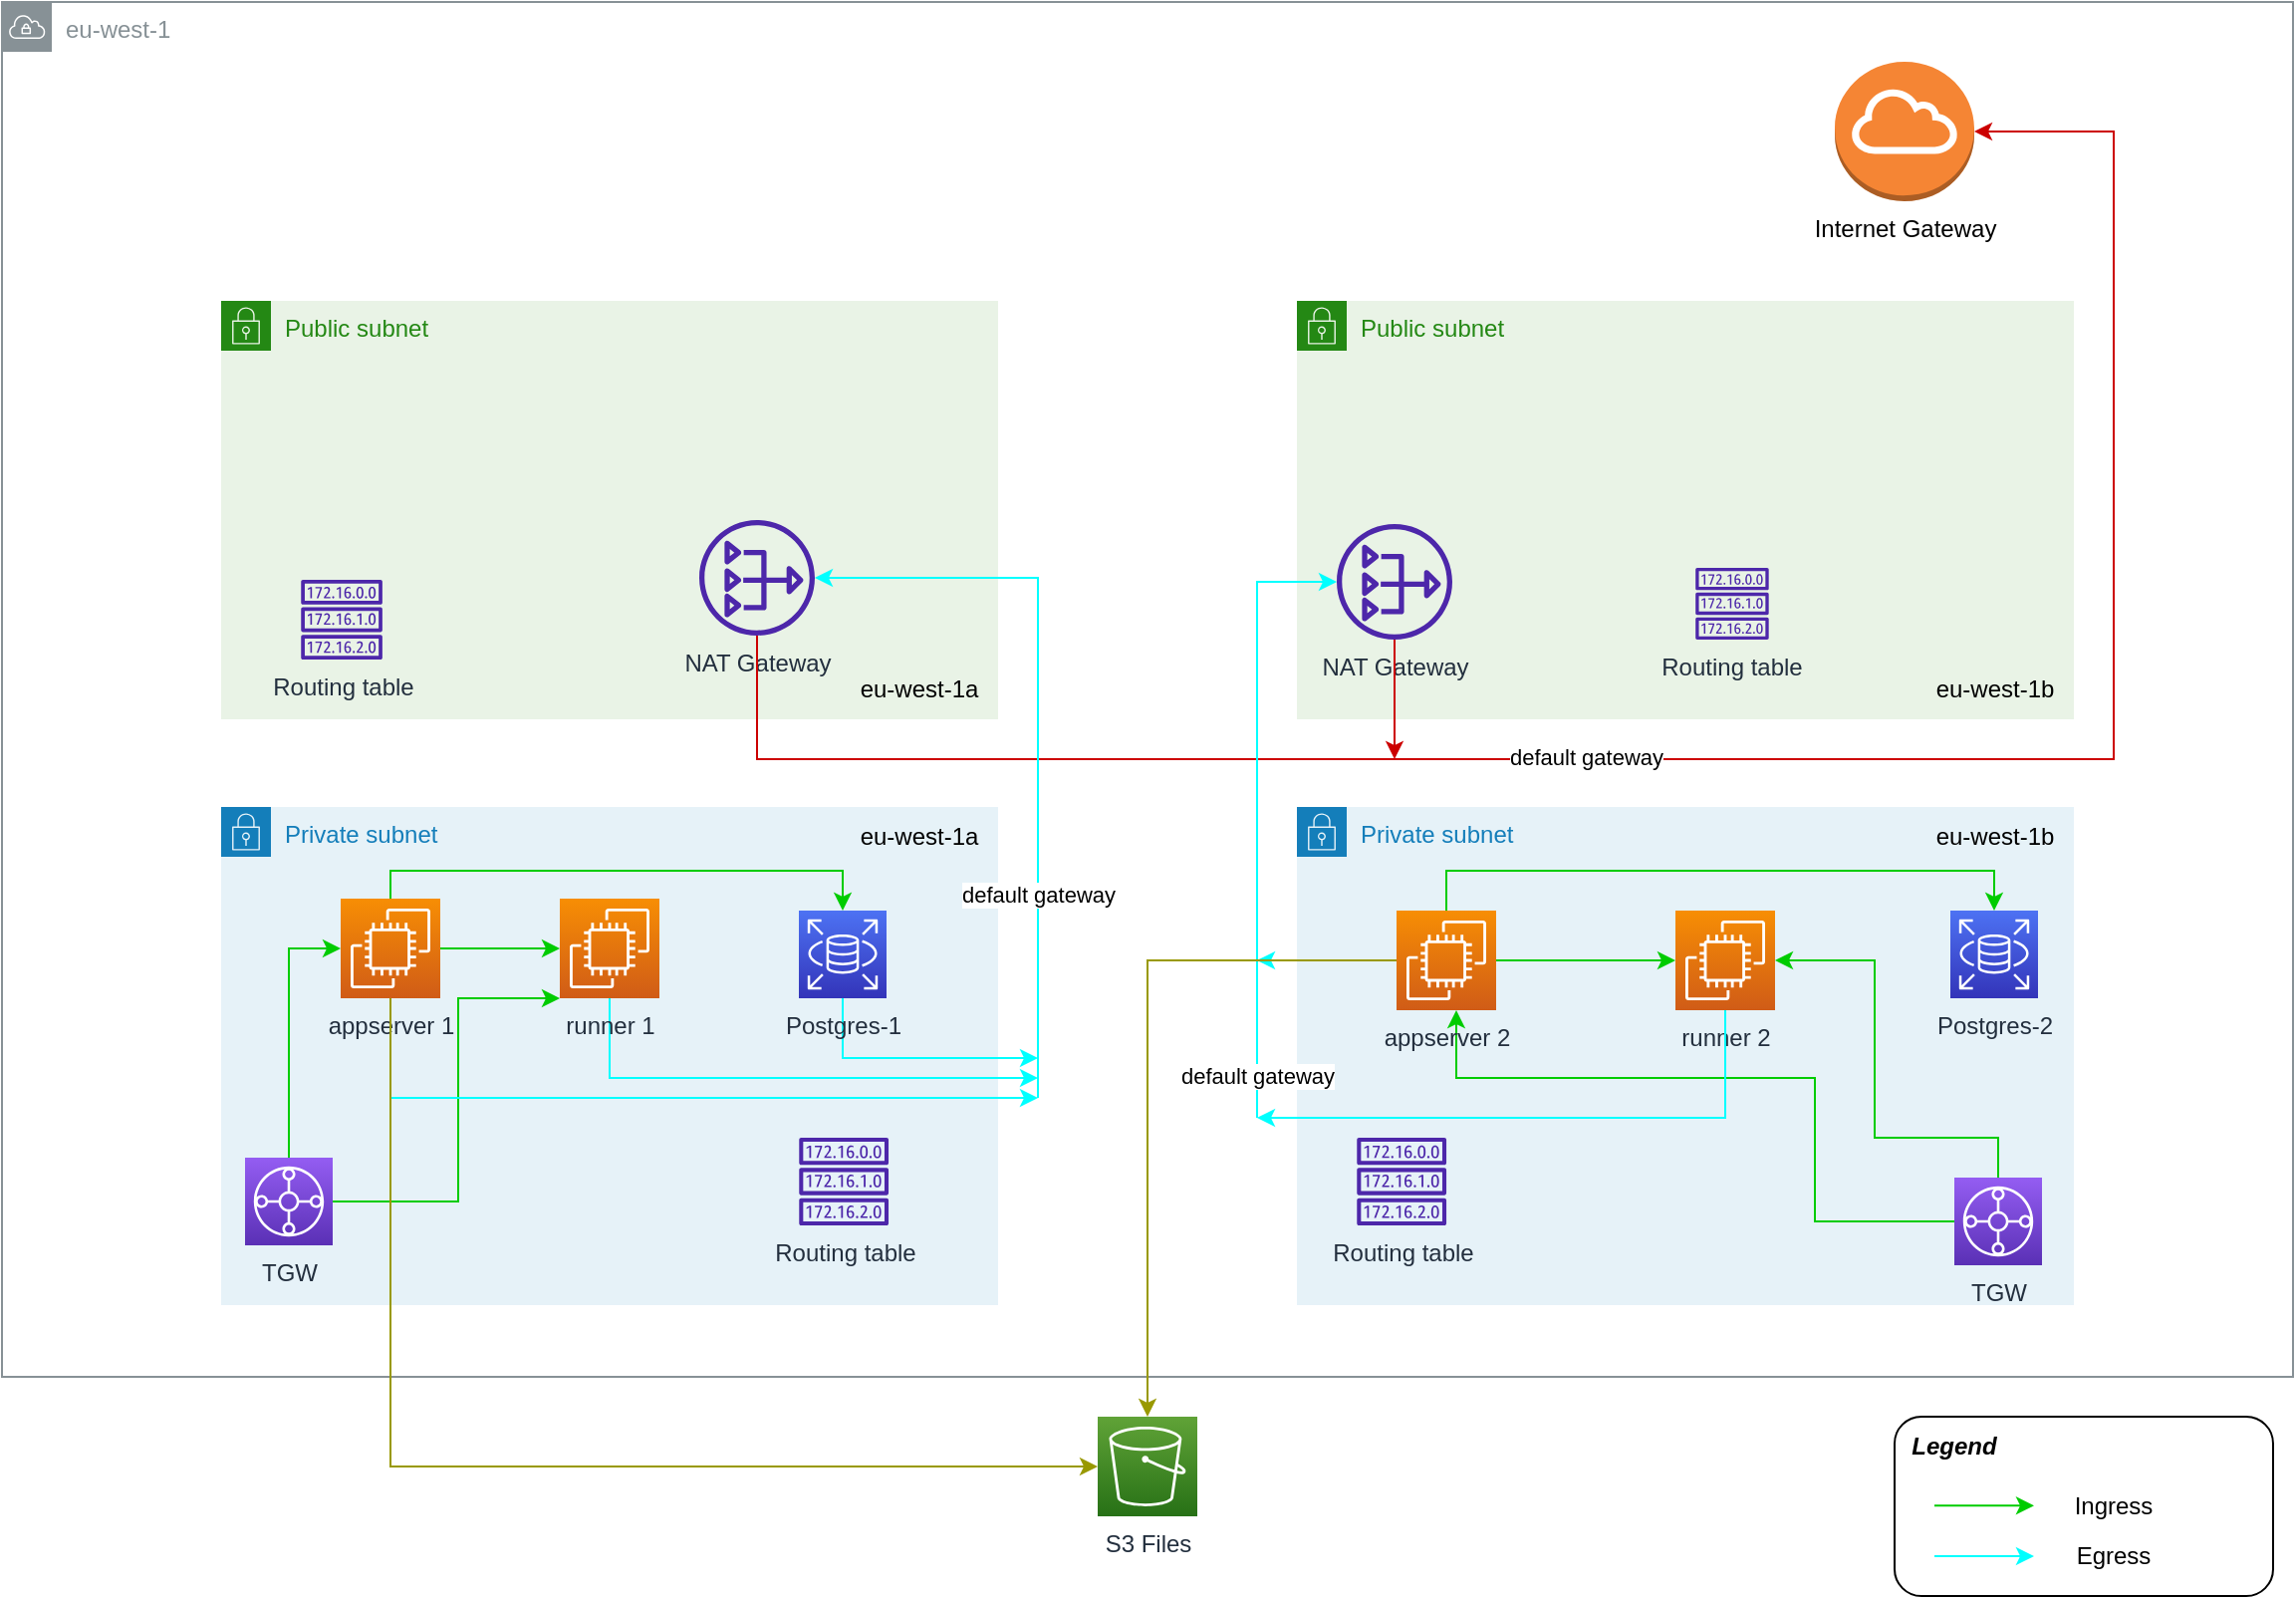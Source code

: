 <mxfile version="20.7.4" type="device"><diagram id="ghWnUvlWU0arlqfrSIHi" name="Page-1"><mxGraphModel dx="1242" dy="794" grid="1" gridSize="10" guides="1" tooltips="1" connect="1" arrows="1" fold="1" page="1" pageScale="1" pageWidth="1169" pageHeight="827" math="0" shadow="0"><root><mxCell id="0"/><mxCell id="1" parent="0"/><mxCell id="D5OkNVy11XL2HpN9e6aN-37" value="eu-west-1" style="sketch=0;outlineConnect=0;gradientColor=none;html=1;whiteSpace=wrap;fontSize=12;fontStyle=0;shape=mxgraph.aws4.group;grIcon=mxgraph.aws4.group_vpc;strokeColor=#879196;fillColor=none;verticalAlign=top;align=left;spacingLeft=30;fontColor=#879196;dashed=0;" vertex="1" parent="1"><mxGeometry x="10" y="10" width="1150" height="690" as="geometry"/></mxCell><mxCell id="D5OkNVy11XL2HpN9e6aN-8" value="" style="rounded=1;whiteSpace=wrap;html=1;" vertex="1" parent="1"><mxGeometry x="960" y="720" width="190" height="90" as="geometry"/></mxCell><mxCell id="NrUv7lXtAKgj76SITVcw-3" value="Public subnet" style="points=[[0,0],[0.25,0],[0.5,0],[0.75,0],[1,0],[1,0.25],[1,0.5],[1,0.75],[1,1],[0.75,1],[0.5,1],[0.25,1],[0,1],[0,0.75],[0,0.5],[0,0.25]];outlineConnect=0;gradientColor=none;html=1;whiteSpace=wrap;fontSize=12;fontStyle=0;container=1;pointerEvents=0;collapsible=0;recursiveResize=0;shape=mxgraph.aws4.group;grIcon=mxgraph.aws4.group_security_group;grStroke=0;strokeColor=#248814;fillColor=#E9F3E6;verticalAlign=top;align=left;spacingLeft=30;fontColor=#248814;dashed=0;" parent="1" vertex="1"><mxGeometry x="660" y="160" width="390" height="210" as="geometry"/></mxCell><mxCell id="NrUv7lXtAKgj76SITVcw-6" value="eu-west-1b" style="text;html=1;align=center;verticalAlign=middle;resizable=0;points=[];autosize=1;strokeColor=none;fillColor=none;" parent="NrUv7lXtAKgj76SITVcw-3" vertex="1"><mxGeometry x="310" y="180" width="80" height="30" as="geometry"/></mxCell><mxCell id="NrUv7lXtAKgj76SITVcw-12" value="NAT Gateway" style="sketch=0;outlineConnect=0;fontColor=#232F3E;gradientColor=none;fillColor=#4D27AA;strokeColor=none;dashed=0;verticalLabelPosition=bottom;verticalAlign=top;align=center;html=1;fontSize=12;fontStyle=0;aspect=fixed;pointerEvents=1;shape=mxgraph.aws4.nat_gateway;" parent="NrUv7lXtAKgj76SITVcw-3" vertex="1"><mxGeometry x="20" y="112" width="58" height="58" as="geometry"/></mxCell><mxCell id="NrUv7lXtAKgj76SITVcw-22" value="Routing table" style="sketch=0;outlineConnect=0;fontColor=#232F3E;gradientColor=none;fillColor=#4D27AA;strokeColor=none;dashed=0;verticalLabelPosition=bottom;verticalAlign=top;align=center;html=1;fontSize=12;fontStyle=0;aspect=fixed;pointerEvents=1;shape=mxgraph.aws4.route_table;" parent="NrUv7lXtAKgj76SITVcw-3" vertex="1"><mxGeometry x="200" y="134" width="36.95" height="36" as="geometry"/></mxCell><mxCell id="NrUv7lXtAKgj76SITVcw-4" value="Public subnet" style="points=[[0,0],[0.25,0],[0.5,0],[0.75,0],[1,0],[1,0.25],[1,0.5],[1,0.75],[1,1],[0.75,1],[0.5,1],[0.25,1],[0,1],[0,0.75],[0,0.5],[0,0.25]];outlineConnect=0;gradientColor=none;html=1;whiteSpace=wrap;fontSize=12;fontStyle=0;container=1;pointerEvents=0;collapsible=0;recursiveResize=0;shape=mxgraph.aws4.group;grIcon=mxgraph.aws4.group_security_group;grStroke=0;strokeColor=#248814;fillColor=#E9F3E6;verticalAlign=top;align=left;spacingLeft=30;fontColor=#248814;dashed=0;" parent="1" vertex="1"><mxGeometry x="120" y="160" width="390" height="210" as="geometry"/></mxCell><mxCell id="NrUv7lXtAKgj76SITVcw-5" value="eu-west-1a" style="text;html=1;align=center;verticalAlign=middle;resizable=0;points=[];autosize=1;strokeColor=none;fillColor=none;" parent="NrUv7lXtAKgj76SITVcw-4" vertex="1"><mxGeometry x="310" y="180" width="80" height="30" as="geometry"/></mxCell><mxCell id="NrUv7lXtAKgj76SITVcw-11" value="NAT Gateway" style="sketch=0;outlineConnect=0;fontColor=#232F3E;gradientColor=none;fillColor=#4D27AA;strokeColor=none;dashed=0;verticalLabelPosition=bottom;verticalAlign=top;align=center;html=1;fontSize=12;fontStyle=0;aspect=fixed;pointerEvents=1;shape=mxgraph.aws4.nat_gateway;" parent="NrUv7lXtAKgj76SITVcw-4" vertex="1"><mxGeometry x="240" y="110" width="58" height="58" as="geometry"/></mxCell><mxCell id="NrUv7lXtAKgj76SITVcw-21" value="Routing table" style="sketch=0;outlineConnect=0;fontColor=#232F3E;gradientColor=none;fillColor=#4D27AA;strokeColor=none;dashed=0;verticalLabelPosition=bottom;verticalAlign=top;align=center;html=1;fontSize=12;fontStyle=0;aspect=fixed;pointerEvents=1;shape=mxgraph.aws4.route_table;" parent="NrUv7lXtAKgj76SITVcw-4" vertex="1"><mxGeometry x="40" y="140" width="41.06" height="40" as="geometry"/></mxCell><mxCell id="NrUv7lXtAKgj76SITVcw-7" value="Private subnet" style="points=[[0,0],[0.25,0],[0.5,0],[0.75,0],[1,0],[1,0.25],[1,0.5],[1,0.75],[1,1],[0.75,1],[0.5,1],[0.25,1],[0,1],[0,0.75],[0,0.5],[0,0.25]];outlineConnect=0;gradientColor=none;html=1;whiteSpace=wrap;fontSize=12;fontStyle=0;container=1;pointerEvents=0;collapsible=0;recursiveResize=0;shape=mxgraph.aws4.group;grIcon=mxgraph.aws4.group_security_group;grStroke=0;strokeColor=#147EBA;fillColor=#E6F2F8;verticalAlign=top;align=left;spacingLeft=30;fontColor=#147EBA;dashed=0;" parent="1" vertex="1"><mxGeometry x="120" y="414" width="390" height="250" as="geometry"/></mxCell><mxCell id="NrUv7lXtAKgj76SITVcw-8" value="eu-west-1a" style="text;html=1;align=center;verticalAlign=middle;resizable=0;points=[];autosize=1;strokeColor=none;fillColor=none;" parent="NrUv7lXtAKgj76SITVcw-7" vertex="1"><mxGeometry x="310" width="80" height="30" as="geometry"/></mxCell><mxCell id="D5OkNVy11XL2HpN9e6aN-5" style="edgeStyle=orthogonalEdgeStyle;rounded=0;orthogonalLoop=1;jettySize=auto;html=1;entryX=0;entryY=0.5;entryDx=0;entryDy=0;entryPerimeter=0;strokeColor=#00CC00;" edge="1" parent="NrUv7lXtAKgj76SITVcw-7" source="NrUv7lXtAKgj76SITVcw-13" target="D5OkNVy11XL2HpN9e6aN-1"><mxGeometry relative="1" as="geometry"><Array as="points"><mxPoint x="34" y="71"/></Array></mxGeometry></mxCell><mxCell id="D5OkNVy11XL2HpN9e6aN-13" style="edgeStyle=orthogonalEdgeStyle;rounded=0;orthogonalLoop=1;jettySize=auto;html=1;entryX=0;entryY=1;entryDx=0;entryDy=0;entryPerimeter=0;strokeColor=#00CC00;" edge="1" parent="NrUv7lXtAKgj76SITVcw-7" source="NrUv7lXtAKgj76SITVcw-13" target="D5OkNVy11XL2HpN9e6aN-2"><mxGeometry relative="1" as="geometry"><Array as="points"><mxPoint x="119" y="198"/><mxPoint x="119" y="96"/></Array></mxGeometry></mxCell><mxCell id="NrUv7lXtAKgj76SITVcw-13" value="TGW" style="sketch=0;points=[[0,0,0],[0.25,0,0],[0.5,0,0],[0.75,0,0],[1,0,0],[0,1,0],[0.25,1,0],[0.5,1,0],[0.75,1,0],[1,1,0],[0,0.25,0],[0,0.5,0],[0,0.75,0],[1,0.25,0],[1,0.5,0],[1,0.75,0]];outlineConnect=0;fontColor=#232F3E;gradientColor=#945DF2;gradientDirection=north;fillColor=#5A30B5;strokeColor=#ffffff;dashed=0;verticalLabelPosition=bottom;verticalAlign=top;align=center;html=1;fontSize=12;fontStyle=0;aspect=fixed;shape=mxgraph.aws4.resourceIcon;resIcon=mxgraph.aws4.transit_gateway;" parent="NrUv7lXtAKgj76SITVcw-7" vertex="1"><mxGeometry x="12" y="176" width="44" height="44" as="geometry"/></mxCell><mxCell id="NrUv7lXtAKgj76SITVcw-19" value="Routing table" style="sketch=0;outlineConnect=0;fontColor=#232F3E;gradientColor=none;fillColor=#4D27AA;strokeColor=none;dashed=0;verticalLabelPosition=bottom;verticalAlign=top;align=center;html=1;fontSize=12;fontStyle=0;aspect=fixed;pointerEvents=1;shape=mxgraph.aws4.route_table;" parent="NrUv7lXtAKgj76SITVcw-7" vertex="1"><mxGeometry x="290" y="166" width="45.16" height="44" as="geometry"/></mxCell><mxCell id="D5OkNVy11XL2HpN9e6aN-18" style="edgeStyle=orthogonalEdgeStyle;rounded=0;orthogonalLoop=1;jettySize=auto;html=1;exitX=0.5;exitY=1;exitDx=0;exitDy=0;exitPerimeter=0;strokeColor=#00FFFF;" edge="1" parent="NrUv7lXtAKgj76SITVcw-7" source="sYDybeP76SaTH93qECxK-1"><mxGeometry relative="1" as="geometry"><mxPoint x="410" y="126" as="targetPoint"/><Array as="points"><mxPoint x="312" y="126"/><mxPoint x="410" y="126"/></Array></mxGeometry></mxCell><mxCell id="sYDybeP76SaTH93qECxK-1" value="Postgres-1" style="sketch=0;points=[[0,0,0],[0.25,0,0],[0.5,0,0],[0.75,0,0],[1,0,0],[0,1,0],[0.25,1,0],[0.5,1,0],[0.75,1,0],[1,1,0],[0,0.25,0],[0,0.5,0],[0,0.75,0],[1,0.25,0],[1,0.5,0],[1,0.75,0]];outlineConnect=0;fontColor=#232F3E;gradientColor=#4D72F3;gradientDirection=north;fillColor=#3334B9;strokeColor=#ffffff;dashed=0;verticalLabelPosition=bottom;verticalAlign=top;align=center;html=1;fontSize=12;fontStyle=0;aspect=fixed;shape=mxgraph.aws4.resourceIcon;resIcon=mxgraph.aws4.rds;" parent="NrUv7lXtAKgj76SITVcw-7" vertex="1"><mxGeometry x="290" y="52" width="44" height="44" as="geometry"/></mxCell><mxCell id="D5OkNVy11XL2HpN9e6aN-14" style="edgeStyle=orthogonalEdgeStyle;rounded=0;orthogonalLoop=1;jettySize=auto;html=1;entryX=0;entryY=0.5;entryDx=0;entryDy=0;entryPerimeter=0;strokeColor=#00CC00;" edge="1" parent="NrUv7lXtAKgj76SITVcw-7" source="D5OkNVy11XL2HpN9e6aN-1" target="D5OkNVy11XL2HpN9e6aN-2"><mxGeometry relative="1" as="geometry"/></mxCell><mxCell id="D5OkNVy11XL2HpN9e6aN-15" style="edgeStyle=orthogonalEdgeStyle;rounded=0;orthogonalLoop=1;jettySize=auto;html=1;entryX=0.5;entryY=0;entryDx=0;entryDy=0;entryPerimeter=0;strokeColor=#00CC00;" edge="1" parent="NrUv7lXtAKgj76SITVcw-7" source="D5OkNVy11XL2HpN9e6aN-1" target="sYDybeP76SaTH93qECxK-1"><mxGeometry relative="1" as="geometry"><Array as="points"><mxPoint x="85" y="32"/><mxPoint x="312" y="32"/></Array></mxGeometry></mxCell><mxCell id="D5OkNVy11XL2HpN9e6aN-16" style="edgeStyle=orthogonalEdgeStyle;rounded=0;orthogonalLoop=1;jettySize=auto;html=1;strokeColor=#00FFFF;" edge="1" parent="NrUv7lXtAKgj76SITVcw-7" source="D5OkNVy11XL2HpN9e6aN-1"><mxGeometry relative="1" as="geometry"><mxPoint x="410" y="146" as="targetPoint"/><Array as="points"><mxPoint x="85" y="146"/><mxPoint x="316" y="146"/></Array></mxGeometry></mxCell><mxCell id="D5OkNVy11XL2HpN9e6aN-1" value="appserver 1" style="sketch=0;points=[[0,0,0],[0.25,0,0],[0.5,0,0],[0.75,0,0],[1,0,0],[0,1,0],[0.25,1,0],[0.5,1,0],[0.75,1,0],[1,1,0],[0,0.25,0],[0,0.5,0],[0,0.75,0],[1,0.25,0],[1,0.5,0],[1,0.75,0]];outlineConnect=0;fontColor=#232F3E;gradientColor=#F78E04;gradientDirection=north;fillColor=#D05C17;strokeColor=#ffffff;dashed=0;verticalLabelPosition=bottom;verticalAlign=top;align=center;html=1;fontSize=12;fontStyle=0;aspect=fixed;shape=mxgraph.aws4.resourceIcon;resIcon=mxgraph.aws4.ec2;" vertex="1" parent="NrUv7lXtAKgj76SITVcw-7"><mxGeometry x="60" y="46" width="50" height="50" as="geometry"/></mxCell><mxCell id="D5OkNVy11XL2HpN9e6aN-17" style="edgeStyle=orthogonalEdgeStyle;rounded=0;orthogonalLoop=1;jettySize=auto;html=1;strokeColor=#00FFFF;" edge="1" parent="NrUv7lXtAKgj76SITVcw-7" source="D5OkNVy11XL2HpN9e6aN-2"><mxGeometry relative="1" as="geometry"><mxPoint x="410" y="136" as="targetPoint"/><Array as="points"><mxPoint x="195" y="136"/><mxPoint x="316" y="136"/></Array></mxGeometry></mxCell><mxCell id="D5OkNVy11XL2HpN9e6aN-2" value="runner 1" style="sketch=0;points=[[0,0,0],[0.25,0,0],[0.5,0,0],[0.75,0,0],[1,0,0],[0,1,0],[0.25,1,0],[0.5,1,0],[0.75,1,0],[1,1,0],[0,0.25,0],[0,0.5,0],[0,0.75,0],[1,0.25,0],[1,0.5,0],[1,0.75,0]];outlineConnect=0;fontColor=#232F3E;gradientColor=#F78E04;gradientDirection=north;fillColor=#D05C17;strokeColor=#ffffff;dashed=0;verticalLabelPosition=bottom;verticalAlign=top;align=center;html=1;fontSize=12;fontStyle=0;aspect=fixed;shape=mxgraph.aws4.resourceIcon;resIcon=mxgraph.aws4.ec2;" vertex="1" parent="NrUv7lXtAKgj76SITVcw-7"><mxGeometry x="170" y="46" width="50" height="50" as="geometry"/></mxCell><mxCell id="NrUv7lXtAKgj76SITVcw-9" value="Private subnet" style="points=[[0,0],[0.25,0],[0.5,0],[0.75,0],[1,0],[1,0.25],[1,0.5],[1,0.75],[1,1],[0.75,1],[0.5,1],[0.25,1],[0,1],[0,0.75],[0,0.5],[0,0.25]];outlineConnect=0;gradientColor=none;html=1;whiteSpace=wrap;fontSize=12;fontStyle=0;container=1;pointerEvents=0;collapsible=0;recursiveResize=0;shape=mxgraph.aws4.group;grIcon=mxgraph.aws4.group_security_group;grStroke=0;strokeColor=#147EBA;fillColor=#E6F2F8;verticalAlign=top;align=left;spacingLeft=30;fontColor=#147EBA;dashed=0;" parent="1" vertex="1"><mxGeometry x="660" y="414" width="390" height="250" as="geometry"/></mxCell><mxCell id="NrUv7lXtAKgj76SITVcw-10" value="eu-west-1b" style="text;html=1;align=center;verticalAlign=middle;resizable=0;points=[];autosize=1;strokeColor=none;fillColor=none;" parent="NrUv7lXtAKgj76SITVcw-9" vertex="1"><mxGeometry x="310" width="80" height="30" as="geometry"/></mxCell><mxCell id="D5OkNVy11XL2HpN9e6aN-19" style="edgeStyle=orthogonalEdgeStyle;rounded=0;orthogonalLoop=1;jettySize=auto;html=1;strokeColor=#00CC00;exitX=0;exitY=0.5;exitDx=0;exitDy=0;exitPerimeter=0;" edge="1" parent="NrUv7lXtAKgj76SITVcw-9" source="D5OkNVy11XL2HpN9e6aN-29" target="D5OkNVy11XL2HpN9e6aN-3"><mxGeometry relative="1" as="geometry"><mxPoint x="340" y="195" as="sourcePoint"/><Array as="points"><mxPoint x="260" y="208"/><mxPoint x="260" y="136"/><mxPoint x="80" y="136"/></Array></mxGeometry></mxCell><mxCell id="D5OkNVy11XL2HpN9e6aN-20" style="edgeStyle=orthogonalEdgeStyle;rounded=0;orthogonalLoop=1;jettySize=auto;html=1;strokeColor=#00CC00;" edge="1" parent="NrUv7lXtAKgj76SITVcw-9" source="D5OkNVy11XL2HpN9e6aN-29" target="D5OkNVy11XL2HpN9e6aN-4"><mxGeometry relative="1" as="geometry"><mxPoint x="340" y="195" as="sourcePoint"/><Array as="points"><mxPoint x="352" y="166"/><mxPoint x="290" y="166"/><mxPoint x="290" y="77"/></Array></mxGeometry></mxCell><mxCell id="NrUv7lXtAKgj76SITVcw-20" value="Routing table" style="sketch=0;outlineConnect=0;fontColor=#232F3E;gradientColor=none;fillColor=#4D27AA;strokeColor=none;dashed=0;verticalLabelPosition=bottom;verticalAlign=top;align=center;html=1;fontSize=12;fontStyle=0;aspect=fixed;pointerEvents=1;shape=mxgraph.aws4.route_table;" parent="NrUv7lXtAKgj76SITVcw-9" vertex="1"><mxGeometry x="30" y="166" width="45.16" height="44" as="geometry"/></mxCell><mxCell id="sYDybeP76SaTH93qECxK-2" value="Postgres-2" style="sketch=0;points=[[0,0,0],[0.25,0,0],[0.5,0,0],[0.75,0,0],[1,0,0],[0,1,0],[0.25,1,0],[0.5,1,0],[0.75,1,0],[1,1,0],[0,0.25,0],[0,0.5,0],[0,0.75,0],[1,0.25,0],[1,0.5,0],[1,0.75,0]];outlineConnect=0;fontColor=#232F3E;gradientColor=#4D72F3;gradientDirection=north;fillColor=#3334B9;strokeColor=#ffffff;dashed=0;verticalLabelPosition=bottom;verticalAlign=top;align=center;html=1;fontSize=12;fontStyle=0;aspect=fixed;shape=mxgraph.aws4.resourceIcon;resIcon=mxgraph.aws4.rds;" parent="NrUv7lXtAKgj76SITVcw-9" vertex="1"><mxGeometry x="328" y="52" width="44" height="44" as="geometry"/></mxCell><mxCell id="D5OkNVy11XL2HpN9e6aN-21" style="edgeStyle=orthogonalEdgeStyle;rounded=0;orthogonalLoop=1;jettySize=auto;html=1;entryX=0.5;entryY=0;entryDx=0;entryDy=0;entryPerimeter=0;strokeColor=#00CC00;" edge="1" parent="NrUv7lXtAKgj76SITVcw-9" source="D5OkNVy11XL2HpN9e6aN-3" target="sYDybeP76SaTH93qECxK-2"><mxGeometry relative="1" as="geometry"><Array as="points"><mxPoint x="75" y="32"/><mxPoint x="350" y="32"/></Array></mxGeometry></mxCell><mxCell id="D5OkNVy11XL2HpN9e6aN-23" style="edgeStyle=orthogonalEdgeStyle;rounded=0;orthogonalLoop=1;jettySize=auto;html=1;entryX=0;entryY=0.5;entryDx=0;entryDy=0;entryPerimeter=0;strokeColor=#00CC00;" edge="1" parent="NrUv7lXtAKgj76SITVcw-9" source="D5OkNVy11XL2HpN9e6aN-3" target="D5OkNVy11XL2HpN9e6aN-4"><mxGeometry relative="1" as="geometry"/></mxCell><mxCell id="D5OkNVy11XL2HpN9e6aN-3" value="appserver 2" style="sketch=0;points=[[0,0,0],[0.25,0,0],[0.5,0,0],[0.75,0,0],[1,0,0],[0,1,0],[0.25,1,0],[0.5,1,0],[0.75,1,0],[1,1,0],[0,0.25,0],[0,0.5,0],[0,0.75,0],[1,0.25,0],[1,0.5,0],[1,0.75,0]];outlineConnect=0;fontColor=#232F3E;gradientColor=#F78E04;gradientDirection=north;fillColor=#D05C17;strokeColor=#ffffff;dashed=0;verticalLabelPosition=bottom;verticalAlign=top;align=center;html=1;fontSize=12;fontStyle=0;aspect=fixed;shape=mxgraph.aws4.resourceIcon;resIcon=mxgraph.aws4.ec2;" vertex="1" parent="NrUv7lXtAKgj76SITVcw-9"><mxGeometry x="50" y="52" width="50" height="50" as="geometry"/></mxCell><mxCell id="D5OkNVy11XL2HpN9e6aN-4" value="runner 2" style="sketch=0;points=[[0,0,0],[0.25,0,0],[0.5,0,0],[0.75,0,0],[1,0,0],[0,1,0],[0.25,1,0],[0.5,1,0],[0.75,1,0],[1,1,0],[0,0.25,0],[0,0.5,0],[0,0.75,0],[1,0.25,0],[1,0.5,0],[1,0.75,0]];outlineConnect=0;fontColor=#232F3E;gradientColor=#F78E04;gradientDirection=north;fillColor=#D05C17;strokeColor=#ffffff;dashed=0;verticalLabelPosition=bottom;verticalAlign=top;align=center;html=1;fontSize=12;fontStyle=0;aspect=fixed;shape=mxgraph.aws4.resourceIcon;resIcon=mxgraph.aws4.ec2;" vertex="1" parent="NrUv7lXtAKgj76SITVcw-9"><mxGeometry x="190" y="52" width="50" height="50" as="geometry"/></mxCell><mxCell id="D5OkNVy11XL2HpN9e6aN-29" value="TGW" style="sketch=0;points=[[0,0,0],[0.25,0,0],[0.5,0,0],[0.75,0,0],[1,0,0],[0,1,0],[0.25,1,0],[0.5,1,0],[0.75,1,0],[1,1,0],[0,0.25,0],[0,0.5,0],[0,0.75,0],[1,0.25,0],[1,0.5,0],[1,0.75,0]];outlineConnect=0;fontColor=#232F3E;gradientColor=#945DF2;gradientDirection=north;fillColor=#5A30B5;strokeColor=#ffffff;dashed=0;verticalLabelPosition=bottom;verticalAlign=top;align=center;html=1;fontSize=12;fontStyle=0;aspect=fixed;shape=mxgraph.aws4.resourceIcon;resIcon=mxgraph.aws4.transit_gateway;" vertex="1" parent="NrUv7lXtAKgj76SITVcw-9"><mxGeometry x="330" y="186" width="44" height="44" as="geometry"/></mxCell><mxCell id="NrUv7lXtAKgj76SITVcw-15" value="Internet Gateway" style="outlineConnect=0;dashed=0;verticalLabelPosition=bottom;verticalAlign=top;align=center;html=1;shape=mxgraph.aws3.internet_gateway;fillColor=#F58534;gradientColor=none;" parent="1" vertex="1"><mxGeometry x="930" y="40" width="70" height="70" as="geometry"/></mxCell><mxCell id="NrUv7lXtAKgj76SITVcw-23" style="edgeStyle=orthogonalEdgeStyle;rounded=0;orthogonalLoop=1;jettySize=auto;html=1;entryX=1;entryY=0.5;entryDx=0;entryDy=0;entryPerimeter=0;strokeColor=#CC0000;" parent="1" source="NrUv7lXtAKgj76SITVcw-11" target="NrUv7lXtAKgj76SITVcw-15" edge="1"><mxGeometry relative="1" as="geometry"><Array as="points"><mxPoint x="389" y="390"/><mxPoint x="1070" y="390"/><mxPoint x="1070" y="75"/></Array></mxGeometry></mxCell><mxCell id="NrUv7lXtAKgj76SITVcw-24" value="default gateway" style="edgeLabel;html=1;align=center;verticalAlign=middle;resizable=0;points=[];" parent="NrUv7lXtAKgj76SITVcw-23" vertex="1" connectable="0"><mxGeometry x="-0.401" y="1" relative="1" as="geometry"><mxPoint x="140" as="offset"/></mxGeometry></mxCell><mxCell id="NrUv7lXtAKgj76SITVcw-26" style="edgeStyle=orthogonalEdgeStyle;rounded=0;orthogonalLoop=1;jettySize=auto;html=1;strokeColor=#00FFFF;" parent="1" target="NrUv7lXtAKgj76SITVcw-11" edge="1"><mxGeometry relative="1" as="geometry"><Array as="points"><mxPoint x="530" y="299"/></Array><mxPoint x="530" y="560" as="sourcePoint"/></mxGeometry></mxCell><mxCell id="NrUv7lXtAKgj76SITVcw-29" value="default gateway" style="edgeLabel;html=1;align=center;verticalAlign=middle;resizable=0;points=[];" parent="NrUv7lXtAKgj76SITVcw-26" vertex="1" connectable="0"><mxGeometry x="-0.202" y="-2" relative="1" as="geometry"><mxPoint x="-2" y="47" as="offset"/></mxGeometry></mxCell><mxCell id="NrUv7lXtAKgj76SITVcw-27" style="edgeStyle=orthogonalEdgeStyle;rounded=0;orthogonalLoop=1;jettySize=auto;html=1;strokeColor=#00FFFF;" parent="1" target="NrUv7lXtAKgj76SITVcw-12" edge="1"><mxGeometry relative="1" as="geometry"><Array as="points"><mxPoint x="640" y="301"/></Array><mxPoint x="640" y="570" as="sourcePoint"/></mxGeometry></mxCell><mxCell id="NrUv7lXtAKgj76SITVcw-28" value="default gateway" style="edgeLabel;html=1;align=center;verticalAlign=middle;resizable=0;points=[];" parent="NrUv7lXtAKgj76SITVcw-27" vertex="1" connectable="0"><mxGeometry x="-0.288" y="-2" relative="1" as="geometry"><mxPoint x="-2" y="89" as="offset"/></mxGeometry></mxCell><mxCell id="sYDybeP76SaTH93qECxK-3" value="S3 Files" style="sketch=0;points=[[0,0,0],[0.25,0,0],[0.5,0,0],[0.75,0,0],[1,0,0],[0,1,0],[0.25,1,0],[0.5,1,0],[0.75,1,0],[1,1,0],[0,0.25,0],[0,0.5,0],[0,0.75,0],[1,0.25,0],[1,0.5,0],[1,0.75,0]];outlineConnect=0;fontColor=#232F3E;gradientColor=#60A337;gradientDirection=north;fillColor=#277116;strokeColor=#ffffff;dashed=0;verticalLabelPosition=bottom;verticalAlign=top;align=center;html=1;fontSize=12;fontStyle=0;aspect=fixed;shape=mxgraph.aws4.resourceIcon;resIcon=mxgraph.aws4.s3;" parent="1" vertex="1"><mxGeometry x="560" y="720" width="50" height="50" as="geometry"/></mxCell><mxCell id="D5OkNVy11XL2HpN9e6aN-6" value="" style="endArrow=classic;html=1;rounded=0;strokeColor=#00CC00;" edge="1" parent="1"><mxGeometry width="50" height="50" relative="1" as="geometry"><mxPoint x="980" y="764.66" as="sourcePoint"/><mxPoint x="1030" y="764.66" as="targetPoint"/></mxGeometry></mxCell><mxCell id="D5OkNVy11XL2HpN9e6aN-9" value="&lt;i&gt;&lt;b&gt;Legend&lt;/b&gt;&lt;/i&gt;" style="text;html=1;strokeColor=none;fillColor=none;align=center;verticalAlign=middle;whiteSpace=wrap;rounded=0;" vertex="1" parent="1"><mxGeometry x="960" y="720" width="60" height="30" as="geometry"/></mxCell><mxCell id="D5OkNVy11XL2HpN9e6aN-12" value="Ingress" style="text;html=1;strokeColor=none;fillColor=none;align=center;verticalAlign=middle;whiteSpace=wrap;rounded=0;" vertex="1" parent="1"><mxGeometry x="1040" y="755" width="60" height="20" as="geometry"/></mxCell><mxCell id="D5OkNVy11XL2HpN9e6aN-25" style="edgeStyle=orthogonalEdgeStyle;rounded=0;orthogonalLoop=1;jettySize=auto;html=1;strokeColor=#00FFFF;" edge="1" parent="1" source="D5OkNVy11XL2HpN9e6aN-3"><mxGeometry relative="1" as="geometry"><mxPoint x="640" y="491" as="targetPoint"/></mxGeometry></mxCell><mxCell id="D5OkNVy11XL2HpN9e6aN-28" style="edgeStyle=orthogonalEdgeStyle;rounded=0;orthogonalLoop=1;jettySize=auto;html=1;strokeColor=#CC0000;" edge="1" parent="1" source="NrUv7lXtAKgj76SITVcw-12"><mxGeometry relative="1" as="geometry"><mxPoint x="709" y="390" as="targetPoint"/></mxGeometry></mxCell><mxCell id="D5OkNVy11XL2HpN9e6aN-30" style="edgeStyle=orthogonalEdgeStyle;rounded=0;orthogonalLoop=1;jettySize=auto;html=1;strokeColor=#00FFFF;" edge="1" parent="1" source="D5OkNVy11XL2HpN9e6aN-4"><mxGeometry relative="1" as="geometry"><mxPoint x="640" y="570" as="targetPoint"/><Array as="points"><mxPoint x="875" y="570"/></Array></mxGeometry></mxCell><mxCell id="D5OkNVy11XL2HpN9e6aN-32" value="" style="endArrow=classic;html=1;rounded=0;strokeColor=#00FFFF;" edge="1" parent="1"><mxGeometry width="50" height="50" relative="1" as="geometry"><mxPoint x="980.0" y="790.0" as="sourcePoint"/><mxPoint x="1030.0" y="790.0" as="targetPoint"/></mxGeometry></mxCell><mxCell id="D5OkNVy11XL2HpN9e6aN-33" value="Egress" style="text;html=1;strokeColor=none;fillColor=none;align=center;verticalAlign=middle;whiteSpace=wrap;rounded=0;" vertex="1" parent="1"><mxGeometry x="1040" y="780" width="60" height="20" as="geometry"/></mxCell><mxCell id="D5OkNVy11XL2HpN9e6aN-34" style="edgeStyle=orthogonalEdgeStyle;rounded=0;orthogonalLoop=1;jettySize=auto;html=1;entryX=0;entryY=0.5;entryDx=0;entryDy=0;entryPerimeter=0;strokeColor=#999900;" edge="1" parent="1" source="D5OkNVy11XL2HpN9e6aN-1" target="sYDybeP76SaTH93qECxK-3"><mxGeometry relative="1" as="geometry"><Array as="points"><mxPoint x="205" y="745"/></Array></mxGeometry></mxCell><mxCell id="D5OkNVy11XL2HpN9e6aN-36" style="edgeStyle=orthogonalEdgeStyle;rounded=0;orthogonalLoop=1;jettySize=auto;html=1;entryX=0.5;entryY=0;entryDx=0;entryDy=0;entryPerimeter=0;strokeColor=#999900;" edge="1" parent="1" source="D5OkNVy11XL2HpN9e6aN-3" target="sYDybeP76SaTH93qECxK-3"><mxGeometry relative="1" as="geometry"/></mxCell></root></mxGraphModel></diagram></mxfile>